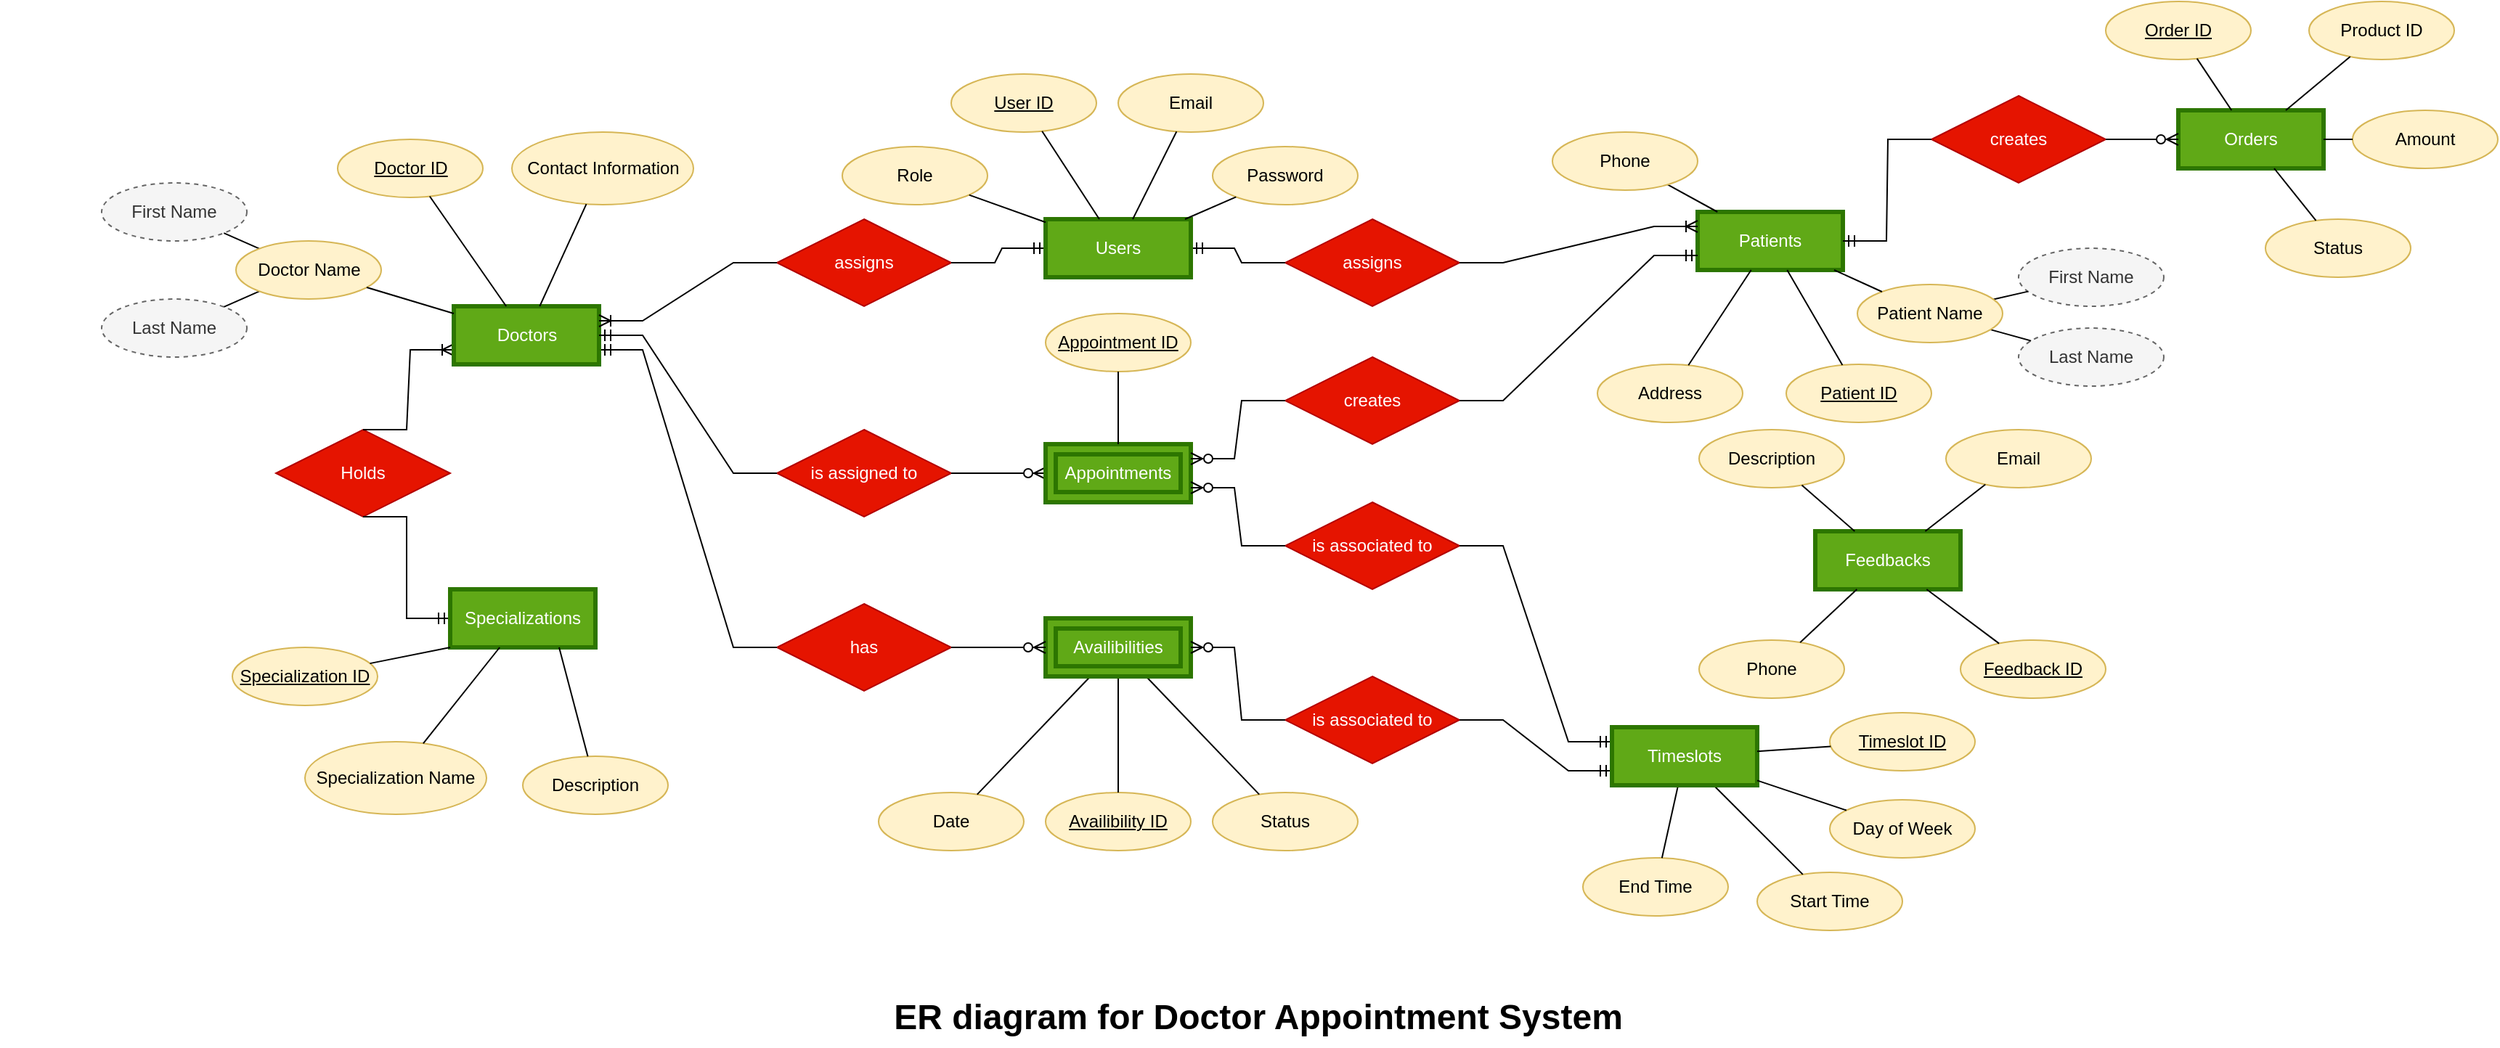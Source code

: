 <mxfile version="22.1.17" type="device">
  <diagram id="R2lEEEUBdFMjLlhIrx00" name="Page-1">
    <mxGraphModel dx="3220" dy="1300" grid="1" gridSize="10" guides="1" tooltips="1" connect="1" arrows="1" fold="1" page="1" pageScale="1" pageWidth="1100" pageHeight="850" math="0" shadow="0" extFonts="Permanent Marker^https://fonts.googleapis.com/css?family=Permanent+Marker">
      <root>
        <mxCell id="0" />
        <mxCell id="1" parent="0" />
        <mxCell id="9rpDdjOB9ZZYko7884jz-30" value="Holds" style="shape=rhombus;perimeter=rhombusPerimeter;whiteSpace=wrap;html=1;align=center;fillColor=#e51400;strokeColor=#B20000;fontColor=#ffffff;" parent="1" vertex="1">
          <mxGeometry x="-70" y="375" width="120" height="60" as="geometry" />
        </mxCell>
        <mxCell id="9rpDdjOB9ZZYko7884jz-31" value="" style="edgeStyle=entityRelationEdgeStyle;fontSize=12;html=1;endArrow=ERoneToMany;rounded=0;exitX=0.5;exitY=0;exitDx=0;exitDy=0;entryX=0;entryY=0.75;entryDx=0;entryDy=0;" parent="1" source="9rpDdjOB9ZZYko7884jz-30" target="9rpDdjOB9ZZYko7884jz-9" edge="1">
          <mxGeometry width="100" height="100" relative="1" as="geometry">
            <mxPoint x="345" y="385" as="sourcePoint" />
            <mxPoint x="285" y="305" as="targetPoint" />
          </mxGeometry>
        </mxCell>
        <mxCell id="9rpDdjOB9ZZYko7884jz-32" value="" style="edgeStyle=entityRelationEdgeStyle;fontSize=12;html=1;endArrow=ERmandOne;rounded=0;exitX=0.5;exitY=1;exitDx=0;exitDy=0;" parent="1" source="9rpDdjOB9ZZYko7884jz-30" target="9rpDdjOB9ZZYko7884jz-11" edge="1">
          <mxGeometry width="100" height="100" relative="1" as="geometry">
            <mxPoint x="245" y="635" as="sourcePoint" />
            <mxPoint x="185" y="505" as="targetPoint" />
          </mxGeometry>
        </mxCell>
        <mxCell id="9rpDdjOB9ZZYko7884jz-57" value="is assigned to" style="shape=rhombus;perimeter=rhombusPerimeter;whiteSpace=wrap;html=1;align=center;fillColor=#e51400;strokeColor=#B20000;fontColor=#ffffff;" parent="1" vertex="1">
          <mxGeometry x="275" y="375" width="120" height="60" as="geometry" />
        </mxCell>
        <mxCell id="9rpDdjOB9ZZYko7884jz-59" value="" style="edgeStyle=entityRelationEdgeStyle;fontSize=12;html=1;endArrow=ERzeroToMany;endFill=1;rounded=0;" parent="1" source="9rpDdjOB9ZZYko7884jz-57" target="9rpDdjOB9ZZYko7884jz-112" edge="1">
          <mxGeometry width="100" height="100" relative="1" as="geometry">
            <mxPoint x="435" y="545" as="sourcePoint" />
            <mxPoint x="505" y="325" as="targetPoint" />
          </mxGeometry>
        </mxCell>
        <mxCell id="9rpDdjOB9ZZYko7884jz-62" value="" style="group" parent="1" vertex="1" connectable="0">
          <mxGeometry x="445" y="305" width="130" height="120" as="geometry" />
        </mxCell>
        <mxCell id="9rpDdjOB9ZZYko7884jz-112" value="Appointments" style="shape=ext;margin=3;double=1;whiteSpace=wrap;html=1;align=center;fillColor=#60a917;fontColor=#ffffff;strokeColor=#2D7600;strokeWidth=3;" parent="9rpDdjOB9ZZYko7884jz-62" vertex="1">
          <mxGeometry x="15" y="80" width="100" height="40" as="geometry" />
        </mxCell>
        <mxCell id="9rpDdjOB9ZZYko7884jz-51" value="Appointment ID" style="ellipse;whiteSpace=wrap;html=1;align=center;fontStyle=4;fillColor=#fff2cc;strokeColor=#d6b656;" parent="9rpDdjOB9ZZYko7884jz-62" vertex="1">
          <mxGeometry x="15" y="-10" width="100" height="40" as="geometry" />
        </mxCell>
        <mxCell id="9rpDdjOB9ZZYko7884jz-52" value="" style="endArrow=none;html=1;rounded=0;" parent="9rpDdjOB9ZZYko7884jz-62" source="9rpDdjOB9ZZYko7884jz-51" target="9rpDdjOB9ZZYko7884jz-112" edge="1">
          <mxGeometry relative="1" as="geometry">
            <mxPoint x="-180" y="190" as="sourcePoint" />
            <mxPoint x="72.5" y="80" as="targetPoint" />
          </mxGeometry>
        </mxCell>
        <mxCell id="9rpDdjOB9ZZYko7884jz-66" value="creates" style="shape=rhombus;perimeter=rhombusPerimeter;whiteSpace=wrap;html=1;align=center;fillColor=#e51400;strokeColor=#B20000;fontColor=#ffffff;" parent="1" vertex="1">
          <mxGeometry x="625" y="325" width="120" height="60" as="geometry" />
        </mxCell>
        <mxCell id="9rpDdjOB9ZZYko7884jz-67" value="" style="edgeStyle=entityRelationEdgeStyle;fontSize=12;html=1;endArrow=ERzeroToMany;endFill=1;rounded=0;entryX=1;entryY=0.25;entryDx=0;entryDy=0;" parent="1" source="9rpDdjOB9ZZYko7884jz-66" target="9rpDdjOB9ZZYko7884jz-112" edge="1">
          <mxGeometry width="100" height="100" relative="1" as="geometry">
            <mxPoint x="685" y="485" as="sourcePoint" />
            <mxPoint x="605" y="325" as="targetPoint" />
          </mxGeometry>
        </mxCell>
        <mxCell id="9rpDdjOB9ZZYko7884jz-69" value="is associated to" style="shape=rhombus;perimeter=rhombusPerimeter;whiteSpace=wrap;html=1;align=center;fillColor=#e51400;strokeColor=#B20000;fontColor=#ffffff;" parent="1" vertex="1">
          <mxGeometry x="625" y="425" width="120" height="60" as="geometry" />
        </mxCell>
        <mxCell id="9rpDdjOB9ZZYko7884jz-71" value="" style="edgeStyle=entityRelationEdgeStyle;fontSize=12;html=1;endArrow=ERzeroToMany;endFill=1;rounded=0;entryX=1;entryY=0.75;entryDx=0;entryDy=0;" parent="1" source="9rpDdjOB9ZZYko7884jz-69" target="9rpDdjOB9ZZYko7884jz-112" edge="1">
          <mxGeometry width="100" height="100" relative="1" as="geometry">
            <mxPoint x="445" y="535" as="sourcePoint" />
            <mxPoint x="605" y="345" as="targetPoint" />
          </mxGeometry>
        </mxCell>
        <mxCell id="9rpDdjOB9ZZYko7884jz-82" value="" style="edgeStyle=entityRelationEdgeStyle;fontSize=12;html=1;endArrow=ERmandOne;rounded=0;entryX=0;entryY=0.25;entryDx=0;entryDy=0;" parent="1" source="9rpDdjOB9ZZYko7884jz-69" target="9rpDdjOB9ZZYko7884jz-14" edge="1">
          <mxGeometry width="100" height="100" relative="1" as="geometry">
            <mxPoint x="595" y="685" as="sourcePoint" />
            <mxPoint x="695" y="585" as="targetPoint" />
          </mxGeometry>
        </mxCell>
        <mxCell id="9rpDdjOB9ZZYko7884jz-83" value="is associated to" style="shape=rhombus;perimeter=rhombusPerimeter;whiteSpace=wrap;html=1;align=center;fillColor=#e51400;strokeColor=#B20000;fontColor=#ffffff;" parent="1" vertex="1">
          <mxGeometry x="625" y="545" width="120" height="60" as="geometry" />
        </mxCell>
        <mxCell id="9rpDdjOB9ZZYko7884jz-85" value="" style="edgeStyle=entityRelationEdgeStyle;fontSize=12;html=1;endArrow=ERmandOne;rounded=0;entryX=0;entryY=0.75;entryDx=0;entryDy=0;" parent="1" source="9rpDdjOB9ZZYko7884jz-83" target="9rpDdjOB9ZZYko7884jz-14" edge="1">
          <mxGeometry width="100" height="100" relative="1" as="geometry">
            <mxPoint x="685" y="745" as="sourcePoint" />
            <mxPoint x="785" y="645" as="targetPoint" />
          </mxGeometry>
        </mxCell>
        <mxCell id="9rpDdjOB9ZZYko7884jz-95" value="has" style="shape=rhombus;perimeter=rhombusPerimeter;whiteSpace=wrap;html=1;align=center;fillColor=#e51400;strokeColor=#B20000;fontColor=#ffffff;" parent="1" vertex="1">
          <mxGeometry x="275" y="495" width="120" height="60" as="geometry" />
        </mxCell>
        <mxCell id="9rpDdjOB9ZZYko7884jz-96" value="" style="edgeStyle=entityRelationEdgeStyle;fontSize=12;html=1;endArrow=ERmandOne;rounded=0;entryX=1;entryY=0.75;entryDx=0;entryDy=0;" parent="1" source="9rpDdjOB9ZZYko7884jz-95" target="9rpDdjOB9ZZYko7884jz-9" edge="1">
          <mxGeometry width="100" height="100" relative="1" as="geometry">
            <mxPoint x="145" y="525" as="sourcePoint" />
            <mxPoint x="245" y="425" as="targetPoint" />
          </mxGeometry>
        </mxCell>
        <mxCell id="9rpDdjOB9ZZYko7884jz-121" value="" style="group" parent="1" vertex="1" connectable="0">
          <mxGeometry x="-260" y="170" width="477.5" height="170" as="geometry" />
        </mxCell>
        <mxCell id="9rpDdjOB9ZZYko7884jz-98" value="First Name" style="ellipse;whiteSpace=wrap;html=1;align=center;dashed=1;fillColor=#f5f5f5;strokeColor=#666666;fontColor=#333333;" parent="9rpDdjOB9ZZYko7884jz-121" vertex="1">
          <mxGeometry x="70" y="35" width="100" height="40" as="geometry" />
        </mxCell>
        <mxCell id="9rpDdjOB9ZZYko7884jz-99" value="Last Name" style="ellipse;whiteSpace=wrap;html=1;align=center;dashed=1;fillColor=#f5f5f5;strokeColor=#666666;fontColor=#333333;" parent="9rpDdjOB9ZZYko7884jz-121" vertex="1">
          <mxGeometry x="70" y="115" width="100" height="40" as="geometry" />
        </mxCell>
        <mxCell id="9rpDdjOB9ZZYko7884jz-100" value="" style="endArrow=none;html=1;rounded=0;" parent="9rpDdjOB9ZZYko7884jz-121" source="9rpDdjOB9ZZYko7884jz-99" target="9rpDdjOB9ZZYko7884jz-17" edge="1">
          <mxGeometry relative="1" as="geometry">
            <mxPoint x="20" y="230" as="sourcePoint" />
            <mxPoint x="180" y="230" as="targetPoint" />
          </mxGeometry>
        </mxCell>
        <mxCell id="9rpDdjOB9ZZYko7884jz-101" value="" style="endArrow=none;html=1;rounded=0;" parent="9rpDdjOB9ZZYko7884jz-121" source="9rpDdjOB9ZZYko7884jz-98" target="9rpDdjOB9ZZYko7884jz-17" edge="1">
          <mxGeometry relative="1" as="geometry">
            <mxPoint x="20" y="260" as="sourcePoint" />
            <mxPoint x="180" y="260" as="targetPoint" />
          </mxGeometry>
        </mxCell>
        <mxCell id="9rpDdjOB9ZZYko7884jz-9" value="Doctors" style="whiteSpace=wrap;html=1;align=center;fillColor=#60a917;strokeColor=#2D7600;fontColor=#ffffff;strokeWidth=3;perimeterSpacing=0;glass=0;rounded=0;shadow=0;" parent="9rpDdjOB9ZZYko7884jz-121" vertex="1">
          <mxGeometry x="312.5" y="120" width="100" height="40" as="geometry" />
        </mxCell>
        <mxCell id="9rpDdjOB9ZZYko7884jz-16" value="Doctor ID" style="ellipse;whiteSpace=wrap;html=1;align=center;fontStyle=4;fillColor=#fff2cc;strokeColor=#d6b656;" parent="9rpDdjOB9ZZYko7884jz-121" vertex="1">
          <mxGeometry x="232.5" y="5" width="100" height="40" as="geometry" />
        </mxCell>
        <mxCell id="9rpDdjOB9ZZYko7884jz-17" value="Doctor Name" style="ellipse;whiteSpace=wrap;html=1;align=center;fillColor=#fff2cc;strokeColor=#d6b656;" parent="9rpDdjOB9ZZYko7884jz-121" vertex="1">
          <mxGeometry x="162.5" y="75" width="100" height="40" as="geometry" />
        </mxCell>
        <mxCell id="9rpDdjOB9ZZYko7884jz-18" value="Contact Information" style="ellipse;whiteSpace=wrap;html=1;align=center;fillColor=#fff2cc;strokeColor=#d6b656;" parent="9rpDdjOB9ZZYko7884jz-121" vertex="1">
          <mxGeometry x="352.5" width="125" height="50" as="geometry" />
        </mxCell>
        <mxCell id="9rpDdjOB9ZZYko7884jz-38" value="" style="endArrow=none;html=1;rounded=0;" parent="9rpDdjOB9ZZYko7884jz-121" source="9rpDdjOB9ZZYko7884jz-9" target="9rpDdjOB9ZZYko7884jz-16" edge="1">
          <mxGeometry relative="1" as="geometry">
            <mxPoint x="352.5" y="90" as="sourcePoint" />
            <mxPoint x="512.5" y="90" as="targetPoint" />
          </mxGeometry>
        </mxCell>
        <mxCell id="9rpDdjOB9ZZYko7884jz-39" value="" style="endArrow=none;html=1;rounded=0;" parent="9rpDdjOB9ZZYko7884jz-121" source="9rpDdjOB9ZZYko7884jz-9" target="9rpDdjOB9ZZYko7884jz-18" edge="1">
          <mxGeometry relative="1" as="geometry">
            <mxPoint x="412.5" y="100" as="sourcePoint" />
            <mxPoint x="572.5" y="100" as="targetPoint" />
          </mxGeometry>
        </mxCell>
        <mxCell id="9rpDdjOB9ZZYko7884jz-42" value="" style="endArrow=none;html=1;rounded=0;" parent="9rpDdjOB9ZZYko7884jz-121" source="9rpDdjOB9ZZYko7884jz-17" target="9rpDdjOB9ZZYko7884jz-9" edge="1">
          <mxGeometry relative="1" as="geometry">
            <mxPoint x="282.5" y="240" as="sourcePoint" />
            <mxPoint x="442.5" y="240" as="targetPoint" />
          </mxGeometry>
        </mxCell>
        <mxCell id="9rpDdjOB9ZZYko7884jz-58" value="" style="edgeStyle=entityRelationEdgeStyle;fontSize=12;html=1;endArrow=ERmandOne;rounded=0;entryX=1;entryY=0.5;entryDx=0;entryDy=0;" parent="1" source="9rpDdjOB9ZZYko7884jz-57" target="9rpDdjOB9ZZYko7884jz-9" edge="1">
          <mxGeometry width="100" height="100" relative="1" as="geometry">
            <mxPoint x="610" y="275" as="sourcePoint" />
            <mxPoint x="485" y="275" as="targetPoint" />
          </mxGeometry>
        </mxCell>
        <mxCell id="9rpDdjOB9ZZYko7884jz-122" value="" style="group" parent="1" vertex="1" connectable="0">
          <mxGeometry x="-100" y="485" width="300" height="155" as="geometry" />
        </mxCell>
        <mxCell id="9rpDdjOB9ZZYko7884jz-11" value="Specializations" style="whiteSpace=wrap;html=1;align=center;fillColor=#60a917;fontColor=#ffffff;strokeColor=#2D7600;strokeWidth=3;" parent="9rpDdjOB9ZZYko7884jz-122" vertex="1">
          <mxGeometry x="150" width="100" height="40" as="geometry" />
        </mxCell>
        <mxCell id="9rpDdjOB9ZZYko7884jz-20" value="Specialization ID" style="ellipse;whiteSpace=wrap;html=1;align=center;fontStyle=4;fillColor=#fff2cc;strokeColor=#d6b656;" parent="9rpDdjOB9ZZYko7884jz-122" vertex="1">
          <mxGeometry y="40" width="100" height="40" as="geometry" />
        </mxCell>
        <mxCell id="9rpDdjOB9ZZYko7884jz-21" value="Specialization Name" style="ellipse;whiteSpace=wrap;html=1;align=center;fillColor=#fff2cc;strokeColor=#d6b656;" parent="9rpDdjOB9ZZYko7884jz-122" vertex="1">
          <mxGeometry x="50" y="105" width="125" height="50" as="geometry" />
        </mxCell>
        <mxCell id="9rpDdjOB9ZZYko7884jz-22" value="Description" style="ellipse;whiteSpace=wrap;html=1;align=center;fillColor=#fff2cc;strokeColor=#d6b656;" parent="9rpDdjOB9ZZYko7884jz-122" vertex="1">
          <mxGeometry x="200" y="115" width="100" height="40" as="geometry" />
        </mxCell>
        <mxCell id="9rpDdjOB9ZZYko7884jz-33" value="" style="endArrow=none;html=1;rounded=0;entryX=0;entryY=1;entryDx=0;entryDy=0;" parent="9rpDdjOB9ZZYko7884jz-122" source="9rpDdjOB9ZZYko7884jz-20" target="9rpDdjOB9ZZYko7884jz-11" edge="1">
          <mxGeometry relative="1" as="geometry">
            <mxPoint x="-20" y="-60" as="sourcePoint" />
            <mxPoint x="140" y="-60" as="targetPoint" />
          </mxGeometry>
        </mxCell>
        <mxCell id="9rpDdjOB9ZZYko7884jz-34" value="" style="endArrow=none;html=1;rounded=0;" parent="9rpDdjOB9ZZYko7884jz-122" source="9rpDdjOB9ZZYko7884jz-11" target="9rpDdjOB9ZZYko7884jz-21" edge="1">
          <mxGeometry relative="1" as="geometry">
            <mxPoint x="180" y="70" as="sourcePoint" />
            <mxPoint x="340" y="70" as="targetPoint" />
          </mxGeometry>
        </mxCell>
        <mxCell id="9rpDdjOB9ZZYko7884jz-36" value="" style="endArrow=none;html=1;rounded=0;exitX=0.75;exitY=1;exitDx=0;exitDy=0;" parent="9rpDdjOB9ZZYko7884jz-122" source="9rpDdjOB9ZZYko7884jz-11" target="9rpDdjOB9ZZYko7884jz-22" edge="1">
          <mxGeometry relative="1" as="geometry">
            <mxPoint x="250" y="80" as="sourcePoint" />
            <mxPoint x="410" y="80" as="targetPoint" />
          </mxGeometry>
        </mxCell>
        <mxCell id="9rpDdjOB9ZZYko7884jz-123" value="" style="group" parent="1" vertex="1" connectable="0">
          <mxGeometry x="345" y="505" width="330" height="160" as="geometry" />
        </mxCell>
        <mxCell id="9rpDdjOB9ZZYko7884jz-119" value="" style="group" parent="9rpDdjOB9ZZYko7884jz-123" vertex="1" connectable="0">
          <mxGeometry width="330" height="160" as="geometry" />
        </mxCell>
        <mxCell id="9rpDdjOB9ZZYko7884jz-86" value="Availibility ID" style="ellipse;whiteSpace=wrap;html=1;align=center;fontStyle=4;fillColor=#fff2cc;strokeColor=#d6b656;" parent="9rpDdjOB9ZZYko7884jz-119" vertex="1">
          <mxGeometry x="115" y="120" width="100" height="40" as="geometry" />
        </mxCell>
        <mxCell id="9rpDdjOB9ZZYko7884jz-87" value="Date" style="ellipse;whiteSpace=wrap;html=1;align=center;fillColor=#fff2cc;strokeColor=#d6b656;" parent="9rpDdjOB9ZZYko7884jz-119" vertex="1">
          <mxGeometry y="120" width="100" height="40" as="geometry" />
        </mxCell>
        <mxCell id="9rpDdjOB9ZZYko7884jz-88" value="Status" style="ellipse;whiteSpace=wrap;html=1;align=center;fillColor=#fff2cc;strokeColor=#d6b656;" parent="9rpDdjOB9ZZYko7884jz-119" vertex="1">
          <mxGeometry x="230" y="120" width="100" height="40" as="geometry" />
        </mxCell>
        <mxCell id="9rpDdjOB9ZZYko7884jz-90" value="" style="endArrow=none;html=1;rounded=0;" parent="9rpDdjOB9ZZYko7884jz-119" source="9rpDdjOB9ZZYko7884jz-110" target="9rpDdjOB9ZZYko7884jz-86" edge="1">
          <mxGeometry relative="1" as="geometry">
            <mxPoint x="165" y="140" as="sourcePoint" />
            <mxPoint x="90" y="230" as="targetPoint" />
          </mxGeometry>
        </mxCell>
        <mxCell id="9rpDdjOB9ZZYko7884jz-91" value="" style="endArrow=none;html=1;rounded=0;" parent="9rpDdjOB9ZZYko7884jz-119" source="9rpDdjOB9ZZYko7884jz-110" target="9rpDdjOB9ZZYko7884jz-87" edge="1">
          <mxGeometry relative="1" as="geometry">
            <mxPoint x="147.308" y="140" as="sourcePoint" />
            <mxPoint x="130" y="240" as="targetPoint" />
          </mxGeometry>
        </mxCell>
        <mxCell id="9rpDdjOB9ZZYko7884jz-92" value="" style="endArrow=none;html=1;rounded=0;" parent="9rpDdjOB9ZZYko7884jz-119" source="9rpDdjOB9ZZYko7884jz-110" target="9rpDdjOB9ZZYko7884jz-88" edge="1">
          <mxGeometry relative="1" as="geometry">
            <mxPoint x="182.692" y="140" as="sourcePoint" />
            <mxPoint x="110" y="230" as="targetPoint" />
          </mxGeometry>
        </mxCell>
        <mxCell id="9rpDdjOB9ZZYko7884jz-110" value="Availibilities" style="shape=ext;margin=3;double=1;whiteSpace=wrap;html=1;align=center;fillColor=#60a917;fontColor=#ffffff;strokeColor=#2D7600;strokeWidth=3;" parent="9rpDdjOB9ZZYko7884jz-119" vertex="1">
          <mxGeometry x="115" width="100" height="40" as="geometry" />
        </mxCell>
        <mxCell id="9rpDdjOB9ZZYko7884jz-89" value="" style="edgeStyle=entityRelationEdgeStyle;fontSize=12;html=1;endArrow=ERzeroToMany;endFill=1;rounded=0;" parent="9rpDdjOB9ZZYko7884jz-123" source="9rpDdjOB9ZZYko7884jz-83" target="9rpDdjOB9ZZYko7884jz-110" edge="1">
          <mxGeometry width="100" height="100" relative="1" as="geometry">
            <mxPoint x="137.5" y="-170" as="sourcePoint" />
            <mxPoint x="-57.5" y="-170" as="targetPoint" />
          </mxGeometry>
        </mxCell>
        <mxCell id="9rpDdjOB9ZZYko7884jz-97" value="" style="edgeStyle=entityRelationEdgeStyle;fontSize=12;html=1;endArrow=ERzeroToMany;endFill=1;rounded=0;" parent="1" source="9rpDdjOB9ZZYko7884jz-95" target="9rpDdjOB9ZZYko7884jz-110" edge="1">
          <mxGeometry width="100" height="100" relative="1" as="geometry">
            <mxPoint x="65" y="275" as="sourcePoint" />
            <mxPoint x="150" y="265" as="targetPoint" />
          </mxGeometry>
        </mxCell>
        <mxCell id="9rpDdjOB9ZZYko7884jz-124" value="" style="group" parent="1" vertex="1" connectable="0">
          <mxGeometry x="900" y="580" width="300" height="190" as="geometry" />
        </mxCell>
        <mxCell id="9rpDdjOB9ZZYko7884jz-75" value="End Time" style="ellipse;whiteSpace=wrap;html=1;align=center;fillColor=#fff2cc;strokeColor=#d6b656;" parent="9rpDdjOB9ZZYko7884jz-124" vertex="1">
          <mxGeometry x="-70" y="90" width="100" height="40" as="geometry" />
        </mxCell>
        <mxCell id="9rpDdjOB9ZZYko7884jz-77" value="" style="endArrow=none;html=1;rounded=0;" parent="9rpDdjOB9ZZYko7884jz-124" source="9rpDdjOB9ZZYko7884jz-14" target="9rpDdjOB9ZZYko7884jz-75" edge="1">
          <mxGeometry relative="1" as="geometry">
            <mxPoint x="-130" y="70" as="sourcePoint" />
            <mxPoint x="30" y="70" as="targetPoint" />
          </mxGeometry>
        </mxCell>
        <mxCell id="9rpDdjOB9ZZYko7884jz-74" value="Start Time" style="ellipse;whiteSpace=wrap;html=1;align=center;fillColor=#fff2cc;strokeColor=#d6b656;" parent="9rpDdjOB9ZZYko7884jz-124" vertex="1">
          <mxGeometry x="50" y="100" width="100" height="40" as="geometry" />
        </mxCell>
        <mxCell id="9rpDdjOB9ZZYko7884jz-78" value="" style="endArrow=none;html=1;rounded=0;" parent="9rpDdjOB9ZZYko7884jz-124" source="9rpDdjOB9ZZYko7884jz-14" target="9rpDdjOB9ZZYko7884jz-74" edge="1">
          <mxGeometry relative="1" as="geometry">
            <mxPoint x="-300" y="110" as="sourcePoint" />
            <mxPoint x="-140" y="110" as="targetPoint" />
          </mxGeometry>
        </mxCell>
        <mxCell id="9rpDdjOB9ZZYko7884jz-14" value="Timeslots" style="whiteSpace=wrap;html=1;align=center;fillColor=#60a917;fontColor=#ffffff;strokeColor=#2D7600;strokeWidth=3;perimeterSpacing=0;glass=0;rounded=0;shadow=0;" parent="9rpDdjOB9ZZYko7884jz-124" vertex="1">
          <mxGeometry x="-50" width="100" height="40" as="geometry" />
        </mxCell>
        <mxCell id="9rpDdjOB9ZZYko7884jz-73" value="Timeslot ID" style="ellipse;whiteSpace=wrap;html=1;align=center;fontStyle=4;fillColor=#fff2cc;strokeColor=#d6b656;" parent="9rpDdjOB9ZZYko7884jz-124" vertex="1">
          <mxGeometry x="100" y="-10" width="100" height="40" as="geometry" />
        </mxCell>
        <mxCell id="9rpDdjOB9ZZYko7884jz-76" value="Day of Week" style="ellipse;whiteSpace=wrap;html=1;align=center;fillColor=#fff2cc;strokeColor=#d6b656;" parent="9rpDdjOB9ZZYko7884jz-124" vertex="1">
          <mxGeometry x="100" y="50" width="100" height="40" as="geometry" />
        </mxCell>
        <mxCell id="9rpDdjOB9ZZYko7884jz-79" value="" style="endArrow=none;html=1;rounded=0;" parent="9rpDdjOB9ZZYko7884jz-124" source="9rpDdjOB9ZZYko7884jz-76" target="9rpDdjOB9ZZYko7884jz-14" edge="1">
          <mxGeometry relative="1" as="geometry">
            <mxPoint x="-270" y="100" as="sourcePoint" />
            <mxPoint x="-110" y="100" as="targetPoint" />
          </mxGeometry>
        </mxCell>
        <mxCell id="9rpDdjOB9ZZYko7884jz-80" value="" style="endArrow=none;html=1;rounded=0;" parent="9rpDdjOB9ZZYko7884jz-124" source="9rpDdjOB9ZZYko7884jz-14" target="9rpDdjOB9ZZYko7884jz-73" edge="1">
          <mxGeometry relative="1" as="geometry">
            <mxPoint x="-260" y="130" as="sourcePoint" />
            <mxPoint x="-100" y="130" as="targetPoint" />
          </mxGeometry>
        </mxCell>
        <mxCell id="9rpDdjOB9ZZYko7884jz-187" style="edgeStyle=orthogonalEdgeStyle;rounded=0;orthogonalLoop=1;jettySize=auto;html=1;exitX=0.5;exitY=1;exitDx=0;exitDy=0;" parent="9rpDdjOB9ZZYko7884jz-124" source="9rpDdjOB9ZZYko7884jz-74" target="9rpDdjOB9ZZYko7884jz-74" edge="1">
          <mxGeometry relative="1" as="geometry" />
        </mxCell>
        <mxCell id="9rpDdjOB9ZZYko7884jz-125" value="" style="group" parent="1" vertex="1" connectable="0">
          <mxGeometry x="780" y="155" width="450" height="230" as="geometry" />
        </mxCell>
        <mxCell id="9rpDdjOB9ZZYko7884jz-105" value="First Name" style="ellipse;whiteSpace=wrap;html=1;align=center;dashed=1;fillColor=#f5f5f5;fontColor=#333333;strokeColor=#666666;" parent="9rpDdjOB9ZZYko7884jz-125" vertex="1">
          <mxGeometry x="350" y="95" width="100" height="40" as="geometry" />
        </mxCell>
        <mxCell id="9rpDdjOB9ZZYko7884jz-106" value="Last Name" style="ellipse;whiteSpace=wrap;html=1;align=center;dashed=1;fillColor=#f5f5f5;fontColor=#333333;strokeColor=#666666;" parent="9rpDdjOB9ZZYko7884jz-125" vertex="1">
          <mxGeometry x="350" y="150" width="100" height="40" as="geometry" />
        </mxCell>
        <mxCell id="9rpDdjOB9ZZYko7884jz-107" value="" style="endArrow=none;html=1;rounded=0;" parent="9rpDdjOB9ZZYko7884jz-125" source="9rpDdjOB9ZZYko7884jz-103" target="9rpDdjOB9ZZYko7884jz-106" edge="1">
          <mxGeometry relative="1" as="geometry">
            <mxPoint x="380" y="260" as="sourcePoint" />
            <mxPoint x="540" y="260" as="targetPoint" />
          </mxGeometry>
        </mxCell>
        <mxCell id="9rpDdjOB9ZZYko7884jz-108" value="" style="endArrow=none;html=1;rounded=0;" parent="9rpDdjOB9ZZYko7884jz-125" source="9rpDdjOB9ZZYko7884jz-103" target="9rpDdjOB9ZZYko7884jz-105" edge="1">
          <mxGeometry relative="1" as="geometry">
            <mxPoint x="380" y="260" as="sourcePoint" />
            <mxPoint x="540" y="260" as="targetPoint" />
          </mxGeometry>
        </mxCell>
        <mxCell id="9rpDdjOB9ZZYko7884jz-10" value="Patients" style="whiteSpace=wrap;html=1;align=center;fillColor=#60a917;fontColor=#ffffff;strokeColor=#2D7600;strokeWidth=3;perimeterSpacing=0;glass=0;rounded=0;shadow=0;" parent="9rpDdjOB9ZZYko7884jz-125" vertex="1">
          <mxGeometry x="129.0" y="70" width="100" height="40" as="geometry" />
        </mxCell>
        <mxCell id="9rpDdjOB9ZZYko7884jz-24" value="Patient ID" style="ellipse;whiteSpace=wrap;html=1;align=center;fontStyle=4;fillColor=#fff2cc;strokeColor=#d6b656;" parent="9rpDdjOB9ZZYko7884jz-125" vertex="1">
          <mxGeometry x="190" y="175" width="100" height="40" as="geometry" />
        </mxCell>
        <mxCell id="9rpDdjOB9ZZYko7884jz-26" value="Address" style="ellipse;whiteSpace=wrap;html=1;align=center;fillColor=#fff2cc;strokeColor=#d6b656;" parent="9rpDdjOB9ZZYko7884jz-125" vertex="1">
          <mxGeometry x="60" y="175" width="100" height="40" as="geometry" />
        </mxCell>
        <mxCell id="9rpDdjOB9ZZYko7884jz-43" value="" style="endArrow=none;html=1;rounded=0;" parent="9rpDdjOB9ZZYko7884jz-125" source="9rpDdjOB9ZZYko7884jz-26" target="9rpDdjOB9ZZYko7884jz-10" edge="1">
          <mxGeometry relative="1" as="geometry">
            <mxPoint x="0.003" y="46.845" as="sourcePoint" />
            <mxPoint x="-6.95" y="190" as="targetPoint" />
          </mxGeometry>
        </mxCell>
        <mxCell id="9rpDdjOB9ZZYko7884jz-45" value="" style="endArrow=none;html=1;rounded=0;" parent="9rpDdjOB9ZZYko7884jz-125" source="9rpDdjOB9ZZYko7884jz-116" target="9rpDdjOB9ZZYko7884jz-10" edge="1">
          <mxGeometry relative="1" as="geometry">
            <mxPoint x="238.994" y="75.69" as="sourcePoint" />
            <mxPoint x="183.05" y="200" as="targetPoint" />
          </mxGeometry>
        </mxCell>
        <mxCell id="9rpDdjOB9ZZYko7884jz-46" value="" style="endArrow=none;html=1;rounded=0;" parent="9rpDdjOB9ZZYko7884jz-125" source="9rpDdjOB9ZZYko7884jz-10" target="9rpDdjOB9ZZYko7884jz-24" edge="1">
          <mxGeometry relative="1" as="geometry">
            <mxPoint x="-26.95" y="230" as="sourcePoint" />
            <mxPoint x="133.05" y="230" as="targetPoint" />
          </mxGeometry>
        </mxCell>
        <mxCell id="9rpDdjOB9ZZYko7884jz-103" value="Patient Name" style="ellipse;whiteSpace=wrap;html=1;align=center;fillColor=#fff2cc;strokeColor=#d6b656;" parent="9rpDdjOB9ZZYko7884jz-125" vertex="1">
          <mxGeometry x="239" y="120" width="100" height="40" as="geometry" />
        </mxCell>
        <mxCell id="9rpDdjOB9ZZYko7884jz-104" value="" style="endArrow=none;html=1;rounded=0;" parent="9rpDdjOB9ZZYko7884jz-125" source="9rpDdjOB9ZZYko7884jz-10" target="9rpDdjOB9ZZYko7884jz-103" edge="1">
          <mxGeometry relative="1" as="geometry">
            <mxPoint x="20" y="220" as="sourcePoint" />
            <mxPoint x="180" y="220" as="targetPoint" />
          </mxGeometry>
        </mxCell>
        <mxCell id="9rpDdjOB9ZZYko7884jz-116" value="Phone" style="ellipse;whiteSpace=wrap;html=1;align=center;fillColor=#fff2cc;strokeColor=#d6b656;" parent="9rpDdjOB9ZZYko7884jz-125" vertex="1">
          <mxGeometry x="29" y="15" width="100" height="40" as="geometry" />
        </mxCell>
        <mxCell id="ZjMhqAL9Gjdf_ciRneZa-8" value="creates" style="shape=rhombus;perimeter=rhombusPerimeter;whiteSpace=wrap;html=1;align=center;fillColor=#e51400;strokeColor=#B20000;fontColor=#ffffff;" vertex="1" parent="9rpDdjOB9ZZYko7884jz-125">
          <mxGeometry x="290" y="-10" width="120" height="60" as="geometry" />
        </mxCell>
        <mxCell id="ZjMhqAL9Gjdf_ciRneZa-14" value="" style="edgeStyle=entityRelationEdgeStyle;fontSize=12;html=1;endArrow=ERmandOne;rounded=0;entryX=1;entryY=0.5;entryDx=0;entryDy=0;" edge="1" parent="9rpDdjOB9ZZYko7884jz-125" source="ZjMhqAL9Gjdf_ciRneZa-8" target="9rpDdjOB9ZZYko7884jz-10">
          <mxGeometry width="100" height="100" relative="1" as="geometry">
            <mxPoint x="90" y="45" as="sourcePoint" />
            <mxPoint x="190" y="-55" as="targetPoint" />
          </mxGeometry>
        </mxCell>
        <mxCell id="9rpDdjOB9ZZYko7884jz-68" value="" style="edgeStyle=entityRelationEdgeStyle;fontSize=12;html=1;endArrow=ERmandOne;rounded=0;entryX=0;entryY=0.75;entryDx=0;entryDy=0;" parent="1" source="9rpDdjOB9ZZYko7884jz-66" target="9rpDdjOB9ZZYko7884jz-10" edge="1">
          <mxGeometry width="100" height="100" relative="1" as="geometry">
            <mxPoint x="-585" y="465" as="sourcePoint" />
            <mxPoint x="-485" y="365" as="targetPoint" />
          </mxGeometry>
        </mxCell>
        <mxCell id="9rpDdjOB9ZZYko7884jz-161" value="assigns" style="shape=rhombus;perimeter=rhombusPerimeter;whiteSpace=wrap;html=1;align=center;fillColor=#e51400;strokeColor=#B20000;fontColor=#ffffff;" parent="1" vertex="1">
          <mxGeometry x="275" y="230" width="120" height="60" as="geometry" />
        </mxCell>
        <mxCell id="9rpDdjOB9ZZYko7884jz-162" value="assigns" style="shape=rhombus;perimeter=rhombusPerimeter;whiteSpace=wrap;html=1;align=center;fillColor=#e51400;strokeColor=#B20000;fontColor=#ffffff;" parent="1" vertex="1">
          <mxGeometry x="625" y="230" width="120" height="60" as="geometry" />
        </mxCell>
        <mxCell id="9rpDdjOB9ZZYko7884jz-163" value="" style="edgeStyle=entityRelationEdgeStyle;fontSize=12;html=1;endArrow=ERoneToMany;rounded=0;entryX=0;entryY=0.25;entryDx=0;entryDy=0;" parent="1" source="9rpDdjOB9ZZYko7884jz-162" target="9rpDdjOB9ZZYko7884jz-10" edge="1">
          <mxGeometry width="100" height="100" relative="1" as="geometry">
            <mxPoint x="380" y="320" as="sourcePoint" />
            <mxPoint x="480" y="220" as="targetPoint" />
          </mxGeometry>
        </mxCell>
        <mxCell id="9rpDdjOB9ZZYko7884jz-164" value="" style="edgeStyle=entityRelationEdgeStyle;fontSize=12;html=1;endArrow=ERmandOne;rounded=0;exitX=0;exitY=0.5;exitDx=0;exitDy=0;" parent="1" source="9rpDdjOB9ZZYko7884jz-162" target="9rpDdjOB9ZZYko7884jz-144" edge="1">
          <mxGeometry width="100" height="100" relative="1" as="geometry">
            <mxPoint x="410" y="310" as="sourcePoint" />
            <mxPoint x="510" y="210" as="targetPoint" />
          </mxGeometry>
        </mxCell>
        <mxCell id="9rpDdjOB9ZZYko7884jz-165" value="" style="edgeStyle=entityRelationEdgeStyle;fontSize=12;html=1;endArrow=ERoneToMany;rounded=0;entryX=1;entryY=0.25;entryDx=0;entryDy=0;" parent="1" source="9rpDdjOB9ZZYko7884jz-161" target="9rpDdjOB9ZZYko7884jz-9" edge="1">
          <mxGeometry width="100" height="100" relative="1" as="geometry">
            <mxPoint x="370" y="350" as="sourcePoint" />
            <mxPoint x="190" y="290" as="targetPoint" />
            <Array as="points">
              <mxPoint x="240" y="310" />
            </Array>
          </mxGeometry>
        </mxCell>
        <mxCell id="9rpDdjOB9ZZYko7884jz-166" value="" style="edgeStyle=entityRelationEdgeStyle;fontSize=12;html=1;endArrow=ERmandOne;rounded=0;" parent="1" source="9rpDdjOB9ZZYko7884jz-161" target="9rpDdjOB9ZZYko7884jz-144" edge="1">
          <mxGeometry width="100" height="100" relative="1" as="geometry">
            <mxPoint x="400" y="300" as="sourcePoint" />
            <mxPoint x="500" y="200" as="targetPoint" />
          </mxGeometry>
        </mxCell>
        <mxCell id="9rpDdjOB9ZZYko7884jz-167" value="" style="group" parent="1" vertex="1" connectable="0">
          <mxGeometry x="320" y="130" width="355" height="140" as="geometry" />
        </mxCell>
        <mxCell id="9rpDdjOB9ZZYko7884jz-144" value="Users" style="whiteSpace=wrap;html=1;align=center;fillColor=#60a917;strokeColor=#2D7600;fontColor=#ffffff;strokeWidth=3;perimeterSpacing=0;glass=0;rounded=0;shadow=0;" parent="9rpDdjOB9ZZYko7884jz-167" vertex="1">
          <mxGeometry x="140" y="100" width="100" height="40" as="geometry" />
        </mxCell>
        <mxCell id="9rpDdjOB9ZZYko7884jz-146" value="User ID" style="ellipse;whiteSpace=wrap;html=1;align=center;fontStyle=4;fillColor=#fff2cc;strokeColor=#d6b656;" parent="9rpDdjOB9ZZYko7884jz-167" vertex="1">
          <mxGeometry x="75" width="100" height="40" as="geometry" />
        </mxCell>
        <mxCell id="9rpDdjOB9ZZYko7884jz-147" value="Role" style="ellipse;whiteSpace=wrap;html=1;align=center;fillColor=#fff2cc;strokeColor=#d6b656;" parent="9rpDdjOB9ZZYko7884jz-167" vertex="1">
          <mxGeometry y="50" width="100" height="40" as="geometry" />
        </mxCell>
        <mxCell id="9rpDdjOB9ZZYko7884jz-149" value="Email" style="ellipse;whiteSpace=wrap;html=1;align=center;fillColor=#fff2cc;strokeColor=#d6b656;" parent="9rpDdjOB9ZZYko7884jz-167" vertex="1">
          <mxGeometry x="190" width="100" height="40" as="geometry" />
        </mxCell>
        <mxCell id="9rpDdjOB9ZZYko7884jz-150" value="Password" style="ellipse;whiteSpace=wrap;html=1;align=center;fillColor=#fff2cc;strokeColor=#d6b656;" parent="9rpDdjOB9ZZYko7884jz-167" vertex="1">
          <mxGeometry x="255" y="50" width="100" height="40" as="geometry" />
        </mxCell>
        <mxCell id="9rpDdjOB9ZZYko7884jz-157" value="" style="endArrow=none;html=1;rounded=0;" parent="9rpDdjOB9ZZYko7884jz-167" source="9rpDdjOB9ZZYko7884jz-147" target="9rpDdjOB9ZZYko7884jz-144" edge="1">
          <mxGeometry relative="1" as="geometry">
            <mxPoint x="65" y="170" as="sourcePoint" />
            <mxPoint x="225" y="170" as="targetPoint" />
          </mxGeometry>
        </mxCell>
        <mxCell id="9rpDdjOB9ZZYko7884jz-158" value="" style="endArrow=none;html=1;rounded=0;" parent="9rpDdjOB9ZZYko7884jz-167" source="9rpDdjOB9ZZYko7884jz-146" target="9rpDdjOB9ZZYko7884jz-144" edge="1">
          <mxGeometry relative="1" as="geometry">
            <mxPoint x="85" y="160" as="sourcePoint" />
            <mxPoint x="245" y="160" as="targetPoint" />
          </mxGeometry>
        </mxCell>
        <mxCell id="9rpDdjOB9ZZYko7884jz-159" value="" style="endArrow=none;html=1;rounded=0;" parent="9rpDdjOB9ZZYko7884jz-167" source="9rpDdjOB9ZZYko7884jz-149" target="9rpDdjOB9ZZYko7884jz-144" edge="1">
          <mxGeometry relative="1" as="geometry">
            <mxPoint x="75" y="190" as="sourcePoint" />
            <mxPoint x="235" y="190" as="targetPoint" />
          </mxGeometry>
        </mxCell>
        <mxCell id="9rpDdjOB9ZZYko7884jz-160" value="" style="endArrow=none;html=1;rounded=0;" parent="9rpDdjOB9ZZYko7884jz-167" source="9rpDdjOB9ZZYko7884jz-150" target="9rpDdjOB9ZZYko7884jz-144" edge="1">
          <mxGeometry relative="1" as="geometry">
            <mxPoint x="55" y="230" as="sourcePoint" />
            <mxPoint x="215" y="230" as="targetPoint" />
          </mxGeometry>
        </mxCell>
        <mxCell id="9rpDdjOB9ZZYko7884jz-189" value="ER diagram for Doctor Appointment System" style="text;strokeColor=none;fillColor=none;html=1;fontSize=24;fontStyle=1;verticalAlign=middle;align=center;" parent="1" vertex="1">
          <mxGeometry x="341" y="760" width="530" height="40" as="geometry" />
        </mxCell>
        <mxCell id="9rpDdjOB9ZZYko7884jz-192" value="" style="group" parent="1" vertex="1" connectable="0">
          <mxGeometry x="910" y="375" width="280" height="185" as="geometry" />
        </mxCell>
        <mxCell id="9rpDdjOB9ZZYko7884jz-169" value="Feedbacks" style="whiteSpace=wrap;html=1;align=center;fillColor=#60a917;fontColor=#ffffff;strokeColor=#2D7600;strokeWidth=3;" parent="9rpDdjOB9ZZYko7884jz-192" vertex="1">
          <mxGeometry x="80" y="70" width="100" height="40" as="geometry" />
        </mxCell>
        <mxCell id="9rpDdjOB9ZZYko7884jz-170" value="Description" style="ellipse;whiteSpace=wrap;html=1;align=center;fillColor=#fff2cc;strokeColor=#d6b656;" parent="9rpDdjOB9ZZYko7884jz-192" vertex="1">
          <mxGeometry width="100" height="40" as="geometry" />
        </mxCell>
        <mxCell id="9rpDdjOB9ZZYko7884jz-179" value="Feedback ID" style="ellipse;whiteSpace=wrap;html=1;align=center;fontStyle=4;fillColor=#fff2cc;strokeColor=#d6b656;" parent="9rpDdjOB9ZZYko7884jz-192" vertex="1">
          <mxGeometry x="180" y="145" width="100" height="40" as="geometry" />
        </mxCell>
        <mxCell id="9rpDdjOB9ZZYko7884jz-180" value="Phone" style="ellipse;whiteSpace=wrap;html=1;align=center;fillColor=#fff2cc;strokeColor=#d6b656;" parent="9rpDdjOB9ZZYko7884jz-192" vertex="1">
          <mxGeometry y="145" width="100" height="40" as="geometry" />
        </mxCell>
        <mxCell id="9rpDdjOB9ZZYko7884jz-181" value="Email" style="ellipse;whiteSpace=wrap;html=1;align=center;fillColor=#fff2cc;strokeColor=#d6b656;" parent="9rpDdjOB9ZZYko7884jz-192" vertex="1">
          <mxGeometry x="170" width="100" height="40" as="geometry" />
        </mxCell>
        <mxCell id="9rpDdjOB9ZZYko7884jz-182" value="" style="endArrow=none;html=1;rounded=0;" parent="9rpDdjOB9ZZYko7884jz-192" source="9rpDdjOB9ZZYko7884jz-169" target="9rpDdjOB9ZZYko7884jz-181" edge="1">
          <mxGeometry relative="1" as="geometry">
            <mxPoint x="300" y="95" as="sourcePoint" />
            <mxPoint x="460" y="95" as="targetPoint" />
          </mxGeometry>
        </mxCell>
        <mxCell id="9rpDdjOB9ZZYko7884jz-183" value="" style="endArrow=none;html=1;rounded=0;" parent="9rpDdjOB9ZZYko7884jz-192" source="9rpDdjOB9ZZYko7884jz-180" target="9rpDdjOB9ZZYko7884jz-169" edge="1">
          <mxGeometry relative="1" as="geometry">
            <mxPoint x="50" y="125" as="sourcePoint" />
            <mxPoint x="210" y="125" as="targetPoint" />
          </mxGeometry>
        </mxCell>
        <mxCell id="9rpDdjOB9ZZYko7884jz-184" value="" style="endArrow=none;html=1;rounded=0;" parent="9rpDdjOB9ZZYko7884jz-192" source="9rpDdjOB9ZZYko7884jz-179" target="9rpDdjOB9ZZYko7884jz-169" edge="1">
          <mxGeometry relative="1" as="geometry">
            <mxPoint x="280" y="95" as="sourcePoint" />
            <mxPoint x="440" y="95" as="targetPoint" />
          </mxGeometry>
        </mxCell>
        <mxCell id="9rpDdjOB9ZZYko7884jz-185" value="" style="endArrow=none;html=1;rounded=0;" parent="9rpDdjOB9ZZYko7884jz-192" source="9rpDdjOB9ZZYko7884jz-170" target="9rpDdjOB9ZZYko7884jz-169" edge="1">
          <mxGeometry relative="1" as="geometry">
            <mxPoint x="-80" y="45" as="sourcePoint" />
            <mxPoint x="120" y="90" as="targetPoint" />
          </mxGeometry>
        </mxCell>
        <mxCell id="ZjMhqAL9Gjdf_ciRneZa-5" value="Orders" style="whiteSpace=wrap;html=1;align=center;fillColor=#60a917;strokeColor=#2D7600;fontColor=#ffffff;strokeWidth=3;perimeterSpacing=0;glass=0;rounded=0;shadow=0;" vertex="1" parent="1">
          <mxGeometry x="1240" y="155" width="100" height="40" as="geometry" />
        </mxCell>
        <mxCell id="ZjMhqAL9Gjdf_ciRneZa-6" value="Order ID" style="ellipse;whiteSpace=wrap;html=1;align=center;fontStyle=4;fillColor=#fff2cc;strokeColor=#d6b656;" vertex="1" parent="1">
          <mxGeometry x="1190" y="80" width="100" height="40" as="geometry" />
        </mxCell>
        <mxCell id="ZjMhqAL9Gjdf_ciRneZa-10" value="" style="endArrow=none;html=1;rounded=0;" edge="1" parent="1" source="ZjMhqAL9Gjdf_ciRneZa-6" target="ZjMhqAL9Gjdf_ciRneZa-5">
          <mxGeometry relative="1" as="geometry">
            <mxPoint x="720" y="170" as="sourcePoint" />
            <mxPoint x="880" y="170" as="targetPoint" />
          </mxGeometry>
        </mxCell>
        <mxCell id="ZjMhqAL9Gjdf_ciRneZa-13" value="" style="edgeStyle=entityRelationEdgeStyle;fontSize=12;html=1;endArrow=ERzeroToMany;endFill=1;rounded=0;" edge="1" parent="1" source="ZjMhqAL9Gjdf_ciRneZa-8" target="ZjMhqAL9Gjdf_ciRneZa-5">
          <mxGeometry width="100" height="100" relative="1" as="geometry">
            <mxPoint x="1140" y="180" as="sourcePoint" />
            <mxPoint x="1240" y="80" as="targetPoint" />
          </mxGeometry>
        </mxCell>
        <mxCell id="ZjMhqAL9Gjdf_ciRneZa-17" value="Product ID" style="ellipse;whiteSpace=wrap;html=1;align=center;fillColor=#fff2cc;strokeColor=#d6b656;" vertex="1" parent="1">
          <mxGeometry x="1330" y="80" width="100" height="40" as="geometry" />
        </mxCell>
        <mxCell id="ZjMhqAL9Gjdf_ciRneZa-18" value="Amount" style="ellipse;whiteSpace=wrap;html=1;align=center;fillColor=#fff2cc;strokeColor=#d6b656;" vertex="1" parent="1">
          <mxGeometry x="1360" y="155" width="100" height="40" as="geometry" />
        </mxCell>
        <mxCell id="ZjMhqAL9Gjdf_ciRneZa-19" value="Status" style="ellipse;whiteSpace=wrap;html=1;align=center;fillColor=#fff2cc;strokeColor=#d6b656;" vertex="1" parent="1">
          <mxGeometry x="1300" y="230" width="100" height="40" as="geometry" />
        </mxCell>
        <mxCell id="ZjMhqAL9Gjdf_ciRneZa-20" value="" style="endArrow=none;html=1;rounded=0;" edge="1" parent="1" source="ZjMhqAL9Gjdf_ciRneZa-17" target="ZjMhqAL9Gjdf_ciRneZa-5">
          <mxGeometry relative="1" as="geometry">
            <mxPoint x="920" y="100" as="sourcePoint" />
            <mxPoint x="1080" y="100" as="targetPoint" />
          </mxGeometry>
        </mxCell>
        <mxCell id="ZjMhqAL9Gjdf_ciRneZa-21" value="" style="endArrow=none;html=1;rounded=0;" edge="1" parent="1" source="ZjMhqAL9Gjdf_ciRneZa-5" target="ZjMhqAL9Gjdf_ciRneZa-18">
          <mxGeometry relative="1" as="geometry">
            <mxPoint x="1380" y="290" as="sourcePoint" />
            <mxPoint x="1540" y="290" as="targetPoint" />
          </mxGeometry>
        </mxCell>
        <mxCell id="ZjMhqAL9Gjdf_ciRneZa-22" value="" style="endArrow=none;html=1;rounded=0;" edge="1" parent="1" source="ZjMhqAL9Gjdf_ciRneZa-19" target="ZjMhqAL9Gjdf_ciRneZa-5">
          <mxGeometry relative="1" as="geometry">
            <mxPoint x="1390" y="330" as="sourcePoint" />
            <mxPoint x="1550" y="330" as="targetPoint" />
          </mxGeometry>
        </mxCell>
      </root>
    </mxGraphModel>
  </diagram>
</mxfile>
